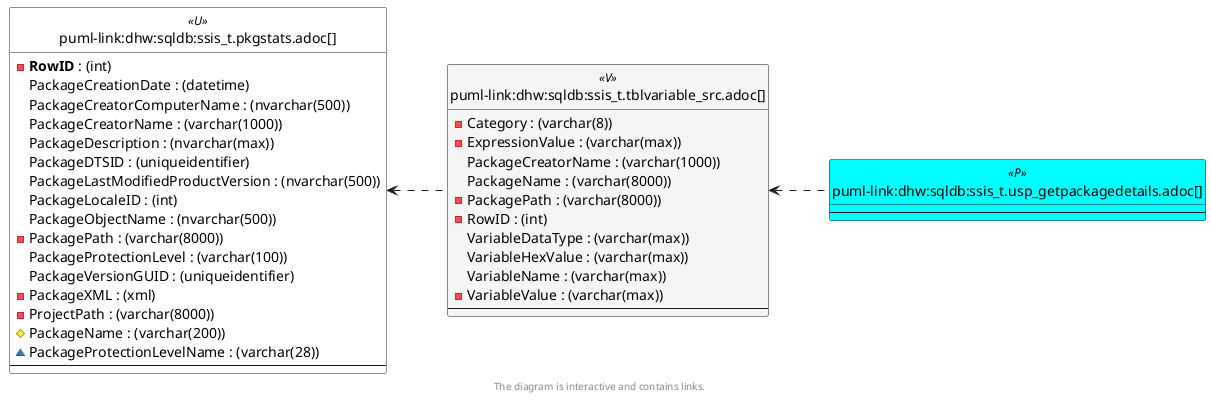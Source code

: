 @startuml
left to right direction
'top to bottom direction
hide circle
'avoide "." issues:
set namespaceSeparator none


skinparam class {
  BackgroundColor White
  BackgroundColor<<FN>> Yellow
  BackgroundColor<<FS>> Yellow
  BackgroundColor<<FT>> LightGray
  BackgroundColor<<IF>> Yellow
  BackgroundColor<<IS>> Yellow
  BackgroundColor<<P>> Aqua
  BackgroundColor<<PC>> Aqua
  BackgroundColor<<SN>> Yellow
  BackgroundColor<<SO>> SlateBlue
  BackgroundColor<<TF>> LightGray
  BackgroundColor<<TR>> Tomato
  BackgroundColor<<U>> White
  BackgroundColor<<V>> WhiteSmoke
  BackgroundColor<<X>> Aqua
  BackgroundColor<<external>> AliceBlue
}


entity "puml-link:dhw:sqldb:ssis_t.pkgstats.adoc[]" as ssis_t.pkgStats << U >> {
  - **RowID** : (int)
  PackageCreationDate : (datetime)
  PackageCreatorComputerName : (nvarchar(500))
  PackageCreatorName : (varchar(1000))
  PackageDescription : (nvarchar(max))
  PackageDTSID : (uniqueidentifier)
  PackageLastModifiedProductVersion : (nvarchar(500))
  PackageLocaleID : (int)
  PackageObjectName : (nvarchar(500))
  - PackagePath : (varchar(8000))
  PackageProtectionLevel : (varchar(100))
  PackageVersionGUID : (uniqueidentifier)
  - PackageXML : (xml)
  - ProjectPath : (varchar(8000))
  # PackageName : (varchar(200))
  ~ PackageProtectionLevelName : (varchar(28))
  --
}

entity "puml-link:dhw:sqldb:ssis_t.tblvariable_src.adoc[]" as ssis_t.TblVariable_src << V >> {
  - Category : (varchar(8))
  - ExpressionValue : (varchar(max))
  PackageCreatorName : (varchar(1000))
  PackageName : (varchar(8000))
  - PackagePath : (varchar(8000))
  - RowID : (int)
  VariableDataType : (varchar(max))
  VariableHexValue : (varchar(max))
  VariableName : (varchar(max))
  - VariableValue : (varchar(max))
  --
}

entity "puml-link:dhw:sqldb:ssis_t.usp_getpackagedetails.adoc[]" as ssis_t.usp_GetPackageDetails << P >> {
  --
}

ssis_t.pkgStats <.. ssis_t.TblVariable_src
ssis_t.TblVariable_src <.. ssis_t.usp_GetPackageDetails
footer The diagram is interactive and contains links.
@enduml

